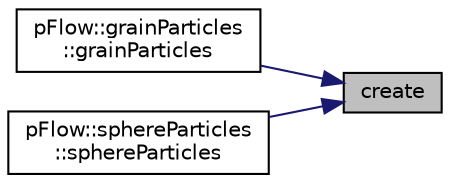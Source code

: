digraph "create"
{
 // LATEX_PDF_SIZE
  edge [fontname="Helvetica",fontsize="10",labelfontname="Helvetica",labelfontsize="10"];
  node [fontname="Helvetica",fontsize="10",shape=record];
  rankdir="RL";
  Node1 [label="create",height=0.2,width=0.4,color="black", fillcolor="grey75", style="filled", fontcolor="black",tooltip="Create the polymorphic object based on inputs."];
  Node1 -> Node2 [dir="back",color="midnightblue",fontsize="10",style="solid",fontname="Helvetica"];
  Node2 [label="pFlow::grainParticles\l::grainParticles",height=0.2,width=0.4,color="black", fillcolor="white", style="filled",URL="$classpFlow_1_1grainParticles.html#a6403186f8064b41bc2560fc7ea91418f",tooltip="construct from systemControl and property"];
  Node1 -> Node3 [dir="back",color="midnightblue",fontsize="10",style="solid",fontname="Helvetica"];
  Node3 [label="pFlow::sphereParticles\l::sphereParticles",height=0.2,width=0.4,color="black", fillcolor="white", style="filled",URL="$classpFlow_1_1sphereParticles.html#af3a0e20c9660776af6f0b8118e89e880",tooltip="construct from systemControl and property"];
}
